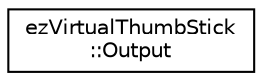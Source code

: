 digraph "Graphical Class Hierarchy"
{
 // LATEX_PDF_SIZE
  edge [fontname="Helvetica",fontsize="10",labelfontname="Helvetica",labelfontsize="10"];
  node [fontname="Helvetica",fontsize="10",shape=record];
  rankdir="LR";
  Node0 [label="ezVirtualThumbStick\l::Output",height=0.2,width=0.4,color="black", fillcolor="white", style="filled",URL="$d5/d1b/structez_virtual_thumb_stick_1_1_output.htm",tooltip="Specifies which type of output the thumb-stick shall generate."];
}
